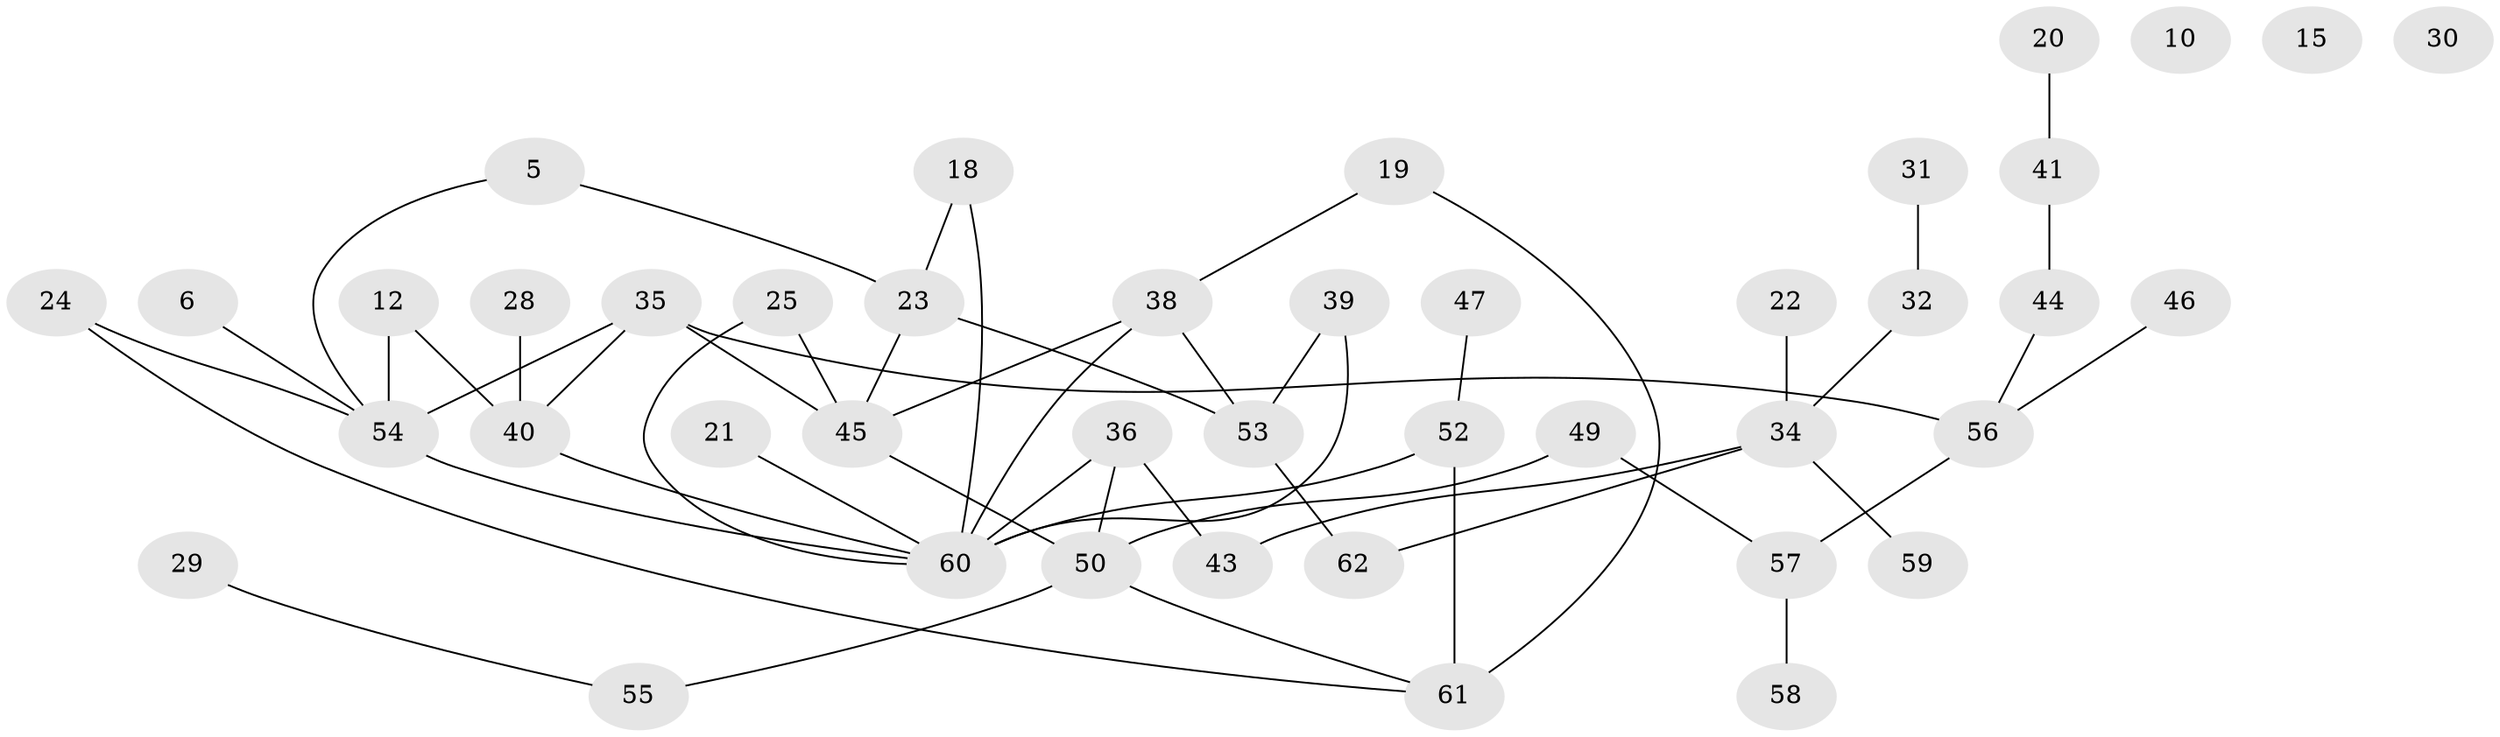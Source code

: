 // original degree distribution, {3: 0.1935483870967742, 2: 0.25806451612903225, 1: 0.22580645161290322, 4: 0.16129032258064516, 5: 0.0967741935483871, 0: 0.04838709677419355, 6: 0.016129032258064516}
// Generated by graph-tools (version 1.1) at 2025/42/03/04/25 21:42:47]
// undirected, 43 vertices, 53 edges
graph export_dot {
graph [start="1"]
  node [color=gray90,style=filled];
  5;
  6;
  10;
  12;
  15;
  18;
  19;
  20;
  21;
  22;
  23;
  24;
  25 [super="+11"];
  28;
  29;
  30;
  31;
  32;
  34 [super="+3+7"];
  35;
  36;
  38;
  39 [super="+16+27"];
  40;
  41;
  43;
  44;
  45 [super="+26"];
  46;
  47;
  49;
  50;
  52 [super="+8"];
  53;
  54 [super="+37+42"];
  55 [super="+9"];
  56;
  57 [super="+33"];
  58;
  59;
  60 [super="+17+51"];
  61;
  62;
  5 -- 23;
  5 -- 54;
  6 -- 54;
  12 -- 40;
  12 -- 54;
  18 -- 23;
  18 -- 60;
  19 -- 38;
  19 -- 61;
  20 -- 41;
  21 -- 60;
  22 -- 34;
  23 -- 53;
  23 -- 45;
  24 -- 61;
  24 -- 54;
  25 -- 60;
  25 -- 45;
  28 -- 40;
  29 -- 55;
  31 -- 32;
  32 -- 34;
  34 -- 59;
  34 -- 43;
  34 -- 62;
  35 -- 40;
  35 -- 54 [weight=2];
  35 -- 56;
  35 -- 45;
  36 -- 43;
  36 -- 50;
  36 -- 60;
  38 -- 45;
  38 -- 53;
  38 -- 60;
  39 -- 53;
  39 -- 60 [weight=2];
  40 -- 60;
  41 -- 44;
  44 -- 56;
  45 -- 50;
  46 -- 56;
  47 -- 52;
  49 -- 50;
  49 -- 57;
  50 -- 55;
  50 -- 61;
  52 -- 61 [weight=2];
  52 -- 60 [weight=3];
  53 -- 62;
  54 -- 60 [weight=3];
  56 -- 57;
  57 -- 58;
}
